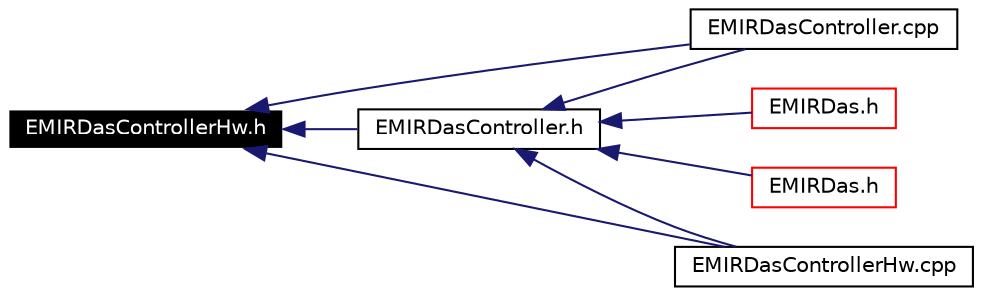 digraph G
{
  edge [fontname="Helvetica",fontsize=10,labelfontname="Helvetica",labelfontsize=10];
  node [fontname="Helvetica",fontsize=10,shape=record];
  rankdir=LR;
  Node1 [label="EMIRDasControllerHw.h",height=0.2,width=0.4,color="white", fillcolor="black", style="filled" fontcolor="white"];
  Node1 -> Node2 [dir=back,color="midnightblue",fontsize=10,style="solid",fontname="Helvetica"];
  Node2 [label="EMIRDasController.cpp",height=0.2,width=0.4,color="black", fillcolor="white", style="filled",URL="$EMIRDasController_8cpp.html"];
  Node1 -> Node3 [dir=back,color="midnightblue",fontsize=10,style="solid",fontname="Helvetica"];
  Node3 [label="EMIRDasController.h",height=0.2,width=0.4,color="black", fillcolor="white", style="filled",URL="$EMIRDasController_8h.html"];
  Node3 -> Node4 [dir=back,color="midnightblue",fontsize=10,style="solid",fontname="Helvetica"];
  Node4 [label="EMIRDas.h",height=0.2,width=0.4,color="red", fillcolor="white", style="filled",URL="$EMIRDas_8h.html"];
  Node3 -> Node5 [dir=back,color="midnightblue",fontsize=10,style="solid",fontname="Helvetica"];
  Node5 [label="EMIRDas.h",height=0.2,width=0.4,color="red", fillcolor="white", style="filled",URL="$old_2EMIRDas_8h.html"];
  Node3 -> Node2 [dir=back,color="midnightblue",fontsize=10,style="solid",fontname="Helvetica"];
  Node3 -> Node6 [dir=back,color="midnightblue",fontsize=10,style="solid",fontname="Helvetica"];
  Node6 [label="EMIRDasControllerHw.cpp",height=0.2,width=0.4,color="black", fillcolor="white", style="filled",URL="$EMIRDasControllerHw_8cpp.html"];
  Node1 -> Node6 [dir=back,color="midnightblue",fontsize=10,style="solid",fontname="Helvetica"];
}
